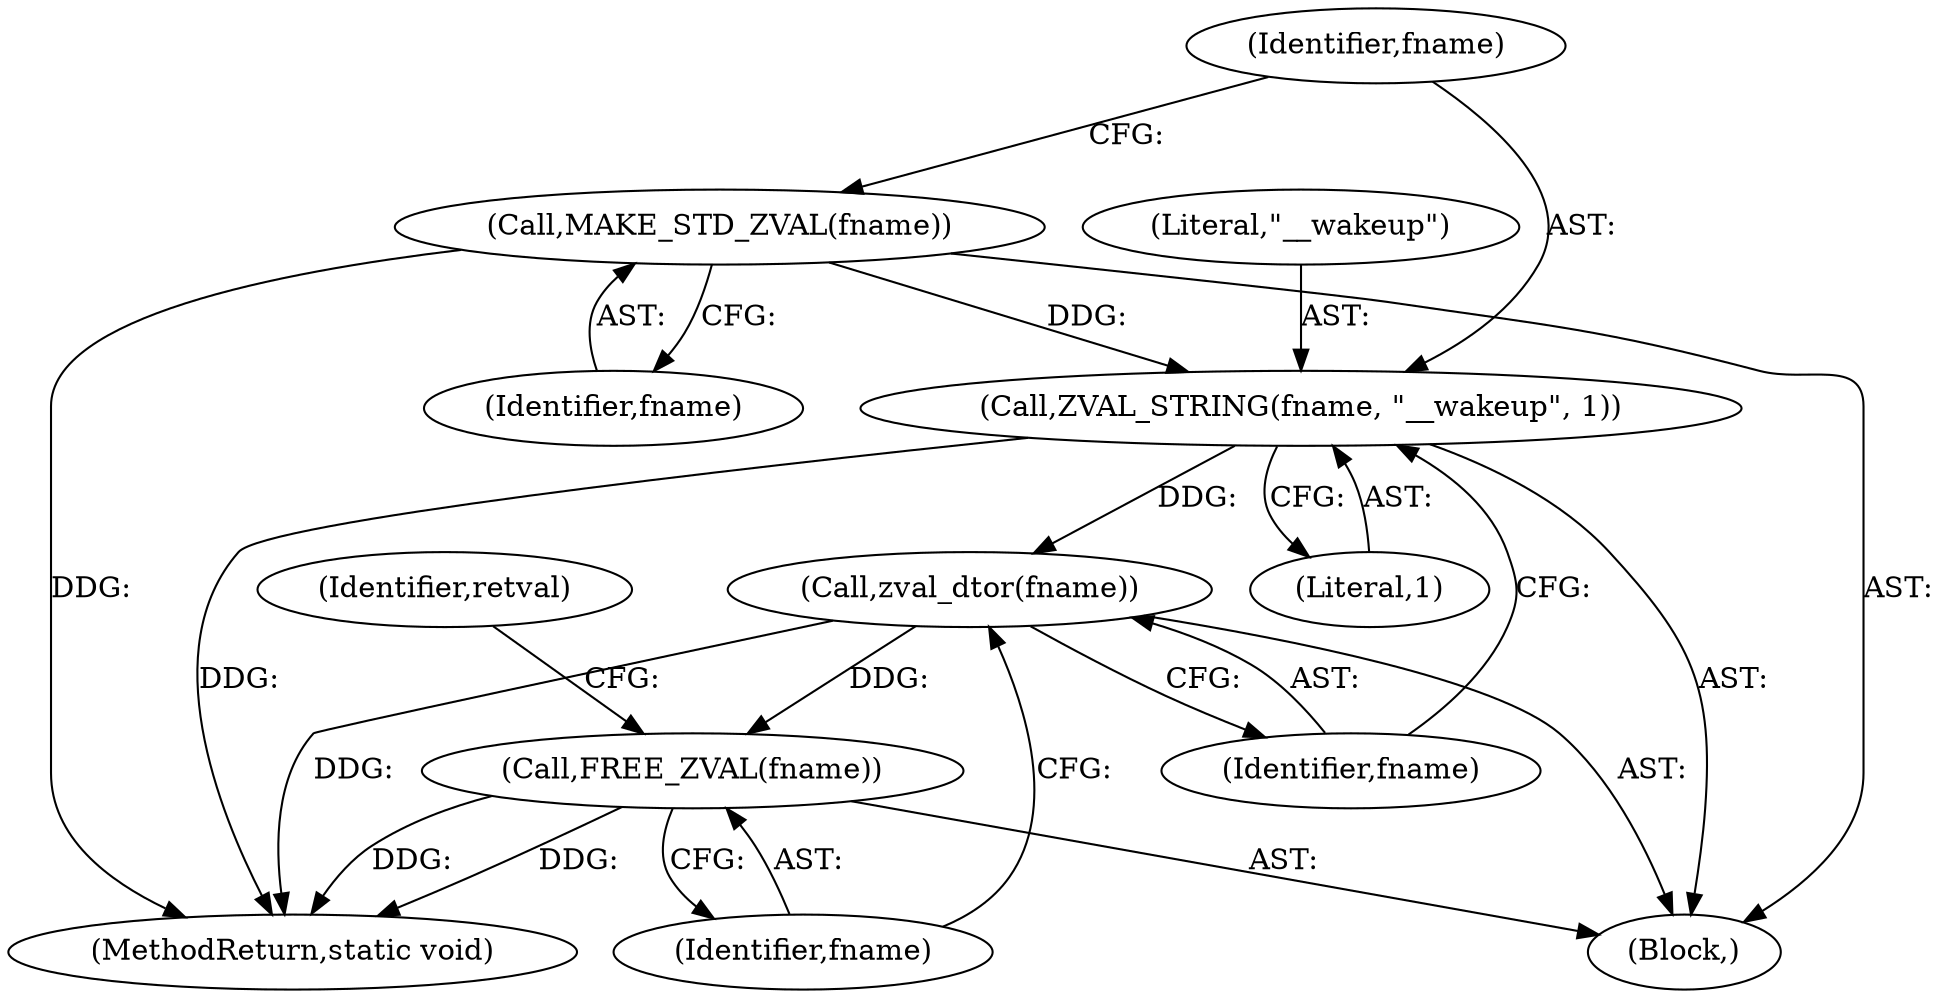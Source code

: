 digraph "0_php-src_698a691724c0a949295991e5df091ce16f899e02?w=1@pointer" {
"1000268" [label="(Call,ZVAL_STRING(fname, \"__wakeup\", 1))"];
"1000266" [label="(Call,MAKE_STD_ZVAL(fname))"];
"1000272" [label="(Call,zval_dtor(fname))"];
"1000274" [label="(Call,FREE_ZVAL(fname))"];
"1000277" [label="(Identifier,retval)"];
"1000272" [label="(Call,zval_dtor(fname))"];
"1000273" [label="(Identifier,fname)"];
"1000270" [label="(Literal,\"__wakeup\")"];
"1000260" [label="(Block,)"];
"1000271" [label="(Literal,1)"];
"1000577" [label="(MethodReturn,static void)"];
"1000275" [label="(Identifier,fname)"];
"1000269" [label="(Identifier,fname)"];
"1000266" [label="(Call,MAKE_STD_ZVAL(fname))"];
"1000268" [label="(Call,ZVAL_STRING(fname, \"__wakeup\", 1))"];
"1000274" [label="(Call,FREE_ZVAL(fname))"];
"1000267" [label="(Identifier,fname)"];
"1000268" -> "1000260"  [label="AST: "];
"1000268" -> "1000271"  [label="CFG: "];
"1000269" -> "1000268"  [label="AST: "];
"1000270" -> "1000268"  [label="AST: "];
"1000271" -> "1000268"  [label="AST: "];
"1000273" -> "1000268"  [label="CFG: "];
"1000268" -> "1000577"  [label="DDG: "];
"1000266" -> "1000268"  [label="DDG: "];
"1000268" -> "1000272"  [label="DDG: "];
"1000266" -> "1000260"  [label="AST: "];
"1000266" -> "1000267"  [label="CFG: "];
"1000267" -> "1000266"  [label="AST: "];
"1000269" -> "1000266"  [label="CFG: "];
"1000266" -> "1000577"  [label="DDG: "];
"1000272" -> "1000260"  [label="AST: "];
"1000272" -> "1000273"  [label="CFG: "];
"1000273" -> "1000272"  [label="AST: "];
"1000275" -> "1000272"  [label="CFG: "];
"1000272" -> "1000577"  [label="DDG: "];
"1000272" -> "1000274"  [label="DDG: "];
"1000274" -> "1000260"  [label="AST: "];
"1000274" -> "1000275"  [label="CFG: "];
"1000275" -> "1000274"  [label="AST: "];
"1000277" -> "1000274"  [label="CFG: "];
"1000274" -> "1000577"  [label="DDG: "];
"1000274" -> "1000577"  [label="DDG: "];
}
